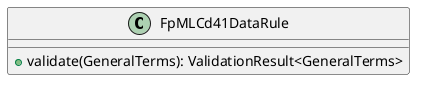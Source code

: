 @startuml

    class FpMLCd41DataRule [[FpMLCd41DataRule.html]] {
        +validate(GeneralTerms): ValidationResult<GeneralTerms>
    }

@enduml
